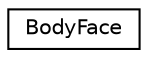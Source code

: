 digraph G
{
  edge [fontname="Helvetica",fontsize="10",labelfontname="Helvetica",labelfontsize="10"];
  node [fontname="Helvetica",fontsize="10",shape=record];
  rankdir=LR;
  Node1 [label="BodyFace",height=0.2,width=0.4,color="black", fillcolor="white", style="filled",URL="$dc/dc3/structBodyFace.html"];
}
